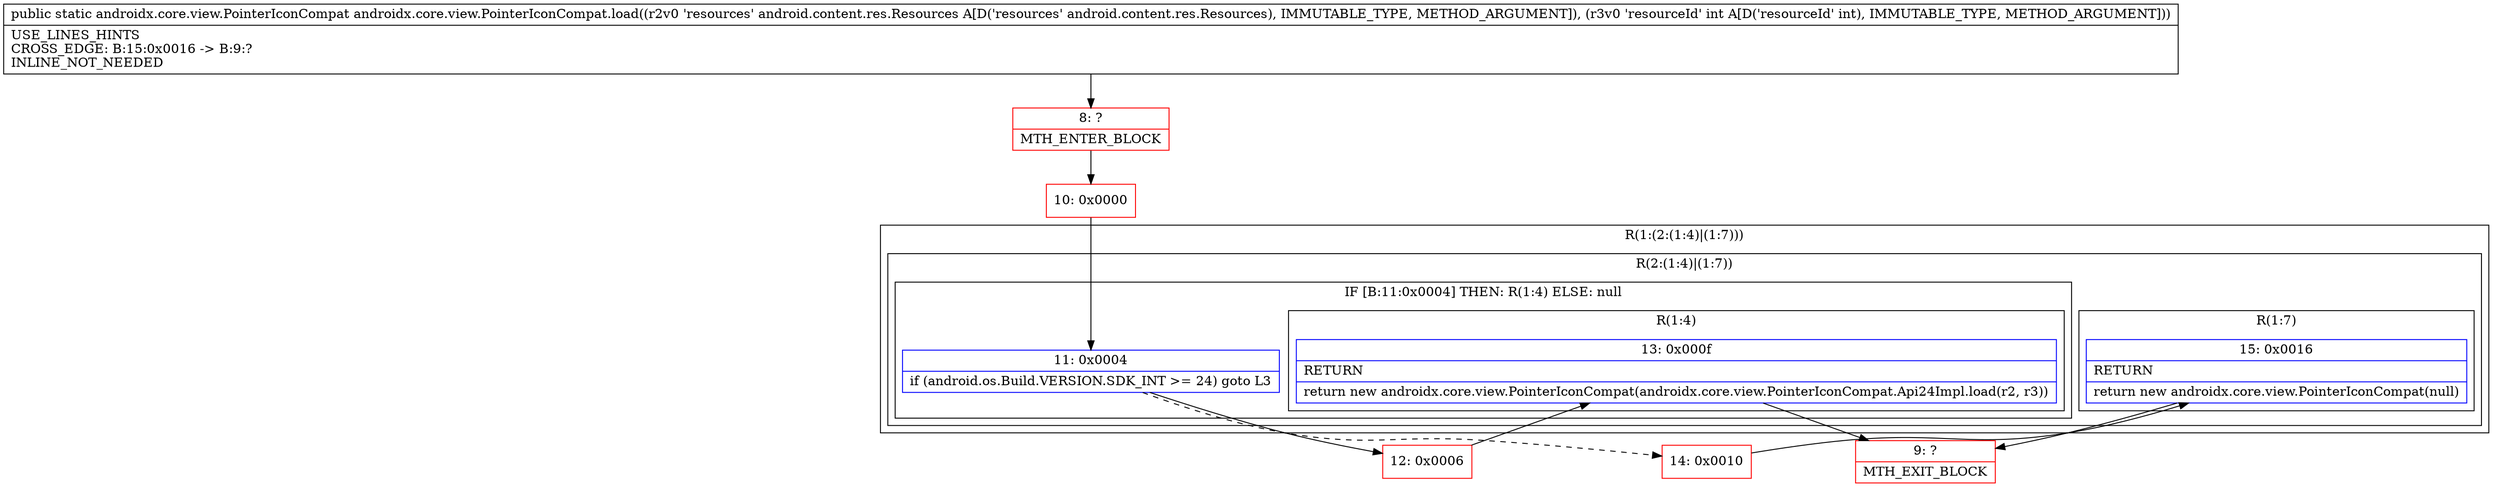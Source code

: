 digraph "CFG forandroidx.core.view.PointerIconCompat.load(Landroid\/content\/res\/Resources;I)Landroidx\/core\/view\/PointerIconCompat;" {
subgraph cluster_Region_133760988 {
label = "R(1:(2:(1:4)|(1:7)))";
node [shape=record,color=blue];
subgraph cluster_Region_413760725 {
label = "R(2:(1:4)|(1:7))";
node [shape=record,color=blue];
subgraph cluster_IfRegion_1832890407 {
label = "IF [B:11:0x0004] THEN: R(1:4) ELSE: null";
node [shape=record,color=blue];
Node_11 [shape=record,label="{11\:\ 0x0004|if (android.os.Build.VERSION.SDK_INT \>= 24) goto L3\l}"];
subgraph cluster_Region_1464348648 {
label = "R(1:4)";
node [shape=record,color=blue];
Node_13 [shape=record,label="{13\:\ 0x000f|RETURN\l|return new androidx.core.view.PointerIconCompat(androidx.core.view.PointerIconCompat.Api24Impl.load(r2, r3))\l}"];
}
}
subgraph cluster_Region_406848826 {
label = "R(1:7)";
node [shape=record,color=blue];
Node_15 [shape=record,label="{15\:\ 0x0016|RETURN\l|return new androidx.core.view.PointerIconCompat(null)\l}"];
}
}
}
Node_8 [shape=record,color=red,label="{8\:\ ?|MTH_ENTER_BLOCK\l}"];
Node_10 [shape=record,color=red,label="{10\:\ 0x0000}"];
Node_12 [shape=record,color=red,label="{12\:\ 0x0006}"];
Node_9 [shape=record,color=red,label="{9\:\ ?|MTH_EXIT_BLOCK\l}"];
Node_14 [shape=record,color=red,label="{14\:\ 0x0010}"];
MethodNode[shape=record,label="{public static androidx.core.view.PointerIconCompat androidx.core.view.PointerIconCompat.load((r2v0 'resources' android.content.res.Resources A[D('resources' android.content.res.Resources), IMMUTABLE_TYPE, METHOD_ARGUMENT]), (r3v0 'resourceId' int A[D('resourceId' int), IMMUTABLE_TYPE, METHOD_ARGUMENT]))  | USE_LINES_HINTS\lCROSS_EDGE: B:15:0x0016 \-\> B:9:?\lINLINE_NOT_NEEDED\l}"];
MethodNode -> Node_8;Node_11 -> Node_12;
Node_11 -> Node_14[style=dashed];
Node_13 -> Node_9;
Node_15 -> Node_9;
Node_8 -> Node_10;
Node_10 -> Node_11;
Node_12 -> Node_13;
Node_14 -> Node_15;
}

